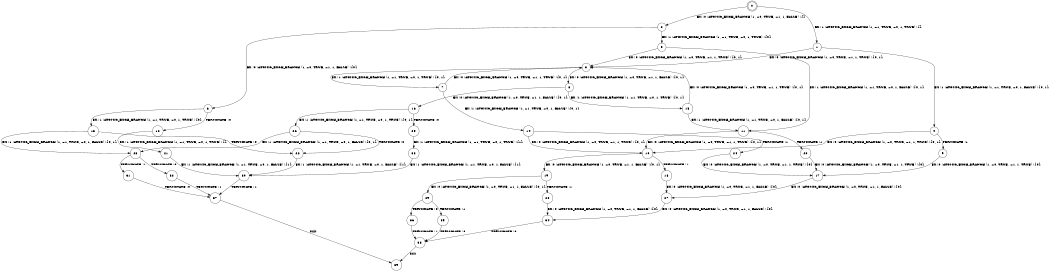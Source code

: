 digraph BCG {
size = "7, 10.5";
center = TRUE;
node [shape = circle];
0 [peripheries = 2];
0 -> 1 [label = "EX !1 !ATOMIC_EXCH_BRANCH (1, +1, TRUE, +0, 1, TRUE) !{}"];
0 -> 2 [label = "EX !0 !ATOMIC_EXCH_BRANCH (1, +0, TRUE, +1, 1, FALSE) !{}"];
1 -> 3 [label = "EX !0 !ATOMIC_EXCH_BRANCH (1, +0, TRUE, +1, 1, TRUE) !{0, 1}"];
1 -> 4 [label = "EX !1 !ATOMIC_EXCH_BRANCH (1, +1, TRUE, +0, 1, FALSE) !{0, 1}"];
2 -> 5 [label = "EX !1 !ATOMIC_EXCH_BRANCH (1, +1, TRUE, +0, 1, TRUE) !{0}"];
2 -> 6 [label = "EX !0 !ATOMIC_EXCH_BRANCH (1, +0, TRUE, +1, 1, FALSE) !{0}"];
3 -> 7 [label = "EX !1 !ATOMIC_EXCH_BRANCH (1, +1, TRUE, +0, 1, TRUE) !{0, 1}"];
3 -> 8 [label = "EX !0 !ATOMIC_EXCH_BRANCH (1, +0, TRUE, +1, 1, FALSE) !{0, 1}"];
4 -> 9 [label = "TERMINATE !1"];
4 -> 10 [label = "EX !0 !ATOMIC_EXCH_BRANCH (1, +0, TRUE, +1, 1, TRUE) !{0, 1}"];
5 -> 11 [label = "EX !1 !ATOMIC_EXCH_BRANCH (1, +1, TRUE, +0, 1, FALSE) !{0, 1}"];
5 -> 3 [label = "EX !0 !ATOMIC_EXCH_BRANCH (1, +0, TRUE, +1, 1, TRUE) !{0, 1}"];
6 -> 12 [label = "TERMINATE !0"];
6 -> 13 [label = "EX !1 !ATOMIC_EXCH_BRANCH (1, +1, TRUE, +0, 1, TRUE) !{0}"];
7 -> 14 [label = "EX !1 !ATOMIC_EXCH_BRANCH (1, +1, TRUE, +0, 1, FALSE) !{0, 1}"];
7 -> 3 [label = "EX !0 !ATOMIC_EXCH_BRANCH (1, +0, TRUE, +1, 1, TRUE) !{0, 1}"];
8 -> 15 [label = "EX !1 !ATOMIC_EXCH_BRANCH (1, +1, TRUE, +0, 1, TRUE) !{0, 1}"];
8 -> 16 [label = "EX !0 !ATOMIC_EXCH_BRANCH (1, +0, TRUE, +1, 1, FALSE) !{0, 1}"];
9 -> 17 [label = "EX !0 !ATOMIC_EXCH_BRANCH (1, +0, TRUE, +1, 1, TRUE) !{0}"];
10 -> 18 [label = "TERMINATE !1"];
10 -> 19 [label = "EX !0 !ATOMIC_EXCH_BRANCH (1, +0, TRUE, +1, 1, FALSE) !{0, 1}"];
11 -> 20 [label = "TERMINATE !1"];
11 -> 10 [label = "EX !0 !ATOMIC_EXCH_BRANCH (1, +0, TRUE, +1, 1, TRUE) !{0, 1}"];
12 -> 21 [label = "EX !1 !ATOMIC_EXCH_BRANCH (1, +1, TRUE, +0, 1, TRUE) !{}"];
13 -> 22 [label = "TERMINATE !0"];
13 -> 23 [label = "EX !1 !ATOMIC_EXCH_BRANCH (1, +1, TRUE, +0, 1, FALSE) !{0, 1}"];
14 -> 24 [label = "TERMINATE !1"];
14 -> 10 [label = "EX !0 !ATOMIC_EXCH_BRANCH (1, +0, TRUE, +1, 1, TRUE) !{0, 1}"];
15 -> 11 [label = "EX !1 !ATOMIC_EXCH_BRANCH (1, +1, TRUE, +0, 1, FALSE) !{0, 1}"];
15 -> 3 [label = "EX !0 !ATOMIC_EXCH_BRANCH (1, +0, TRUE, +1, 1, TRUE) !{0, 1}"];
16 -> 25 [label = "TERMINATE !0"];
16 -> 26 [label = "EX !1 !ATOMIC_EXCH_BRANCH (1, +1, TRUE, +0, 1, TRUE) !{0, 1}"];
17 -> 27 [label = "EX !0 !ATOMIC_EXCH_BRANCH (1, +0, TRUE, +1, 1, FALSE) !{0}"];
18 -> 27 [label = "EX !0 !ATOMIC_EXCH_BRANCH (1, +0, TRUE, +1, 1, FALSE) !{0}"];
19 -> 28 [label = "TERMINATE !1"];
19 -> 29 [label = "EX !0 !ATOMIC_EXCH_BRANCH (1, +0, TRUE, +1, 1, FALSE) !{0, 1}"];
20 -> 17 [label = "EX !0 !ATOMIC_EXCH_BRANCH (1, +0, TRUE, +1, 1, TRUE) !{0}"];
21 -> 30 [label = "EX !1 !ATOMIC_EXCH_BRANCH (1, +1, TRUE, +0, 1, FALSE) !{1}"];
22 -> 30 [label = "EX !1 !ATOMIC_EXCH_BRANCH (1, +1, TRUE, +0, 1, FALSE) !{1}"];
23 -> 31 [label = "TERMINATE !1"];
23 -> 32 [label = "TERMINATE !0"];
24 -> 17 [label = "EX !0 !ATOMIC_EXCH_BRANCH (1, +0, TRUE, +1, 1, TRUE) !{0}"];
25 -> 33 [label = "EX !1 !ATOMIC_EXCH_BRANCH (1, +1, TRUE, +0, 1, TRUE) !{1}"];
26 -> 22 [label = "TERMINATE !0"];
26 -> 23 [label = "EX !1 !ATOMIC_EXCH_BRANCH (1, +1, TRUE, +0, 1, FALSE) !{0, 1}"];
27 -> 34 [label = "EX !0 !ATOMIC_EXCH_BRANCH (1, +0, TRUE, +1, 1, FALSE) !{0}"];
28 -> 34 [label = "EX !0 !ATOMIC_EXCH_BRANCH (1, +0, TRUE, +1, 1, FALSE) !{0}"];
29 -> 35 [label = "TERMINATE !1"];
29 -> 36 [label = "TERMINATE !0"];
30 -> 37 [label = "TERMINATE !1"];
31 -> 37 [label = "TERMINATE !0"];
32 -> 37 [label = "TERMINATE !1"];
33 -> 30 [label = "EX !1 !ATOMIC_EXCH_BRANCH (1, +1, TRUE, +0, 1, FALSE) !{1}"];
34 -> 38 [label = "TERMINATE !0"];
35 -> 38 [label = "TERMINATE !0"];
36 -> 38 [label = "TERMINATE !1"];
37 -> 39 [label = "exit"];
38 -> 39 [label = "exit"];
}
